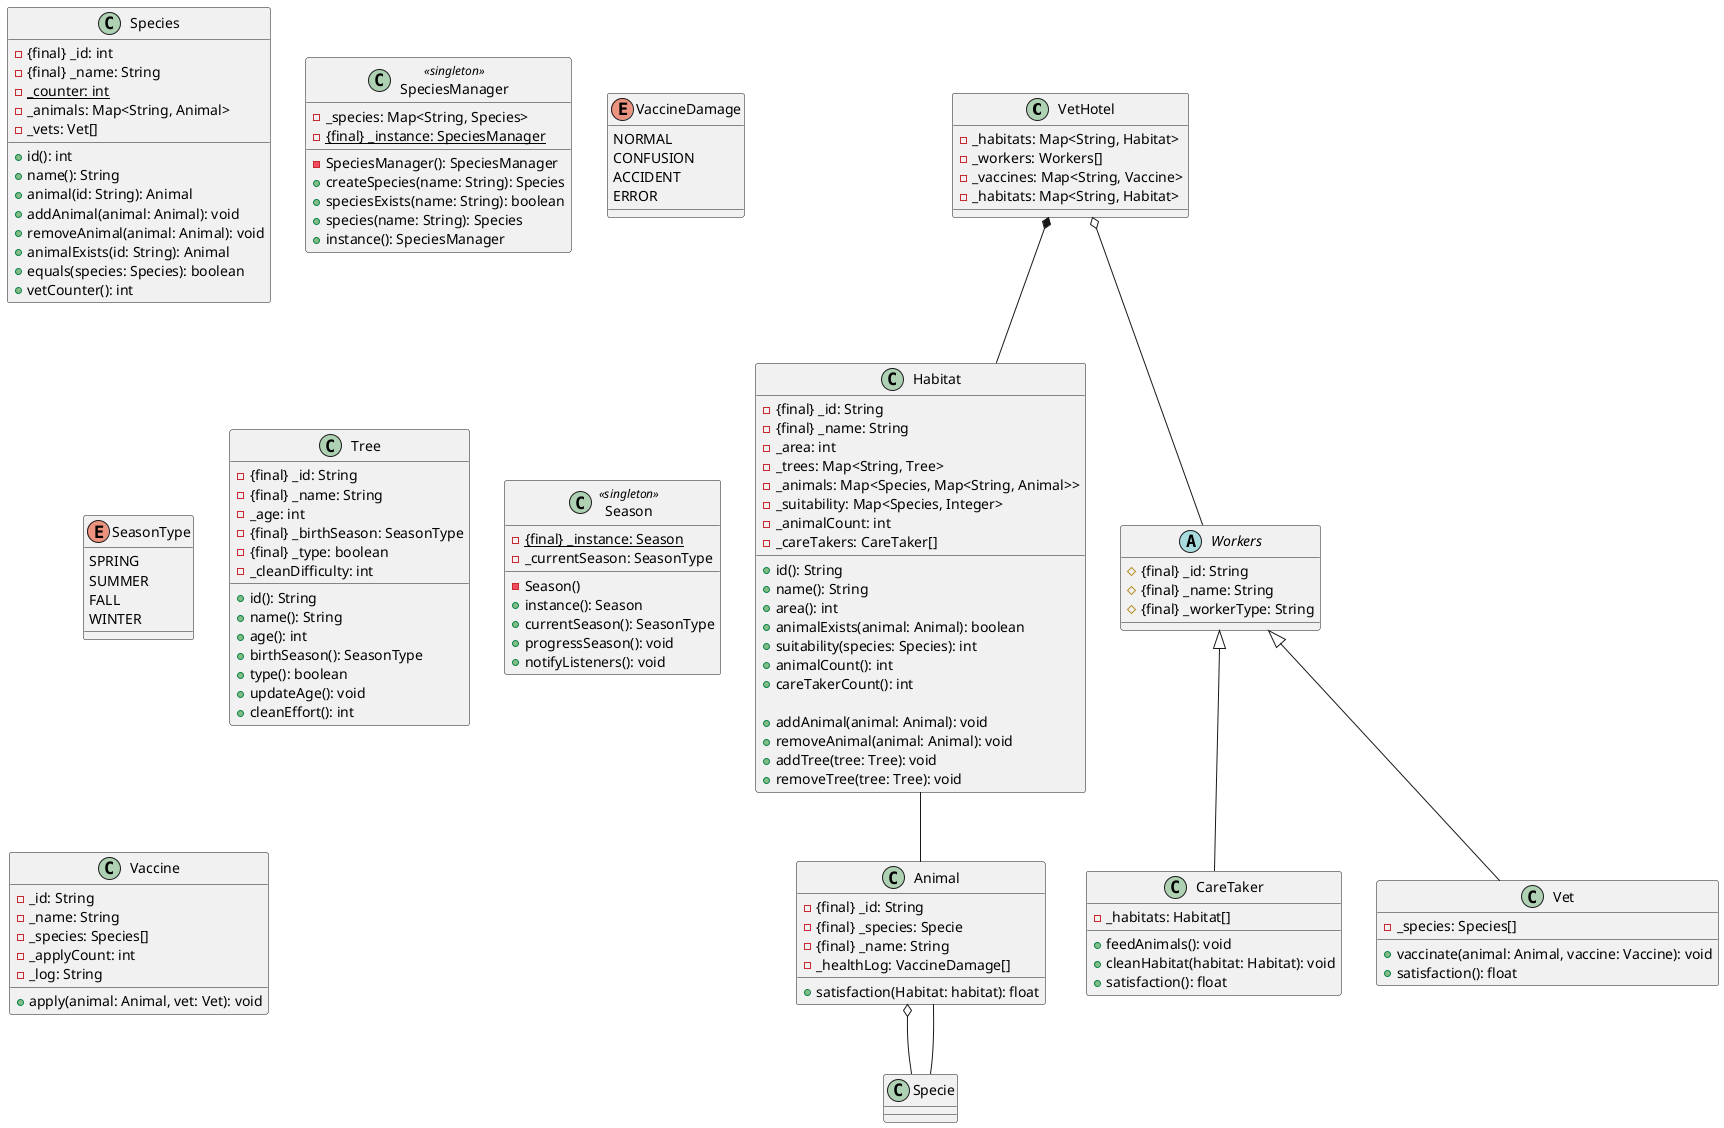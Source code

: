 @startuml VetHotel

' + -> public
' - -> private
' # -> protected
' ~ -> package
' {static} -> shared added as a prefix
' {final} -> constant added as prefix
' *-- -> composition full tilted square
' o-- -> agregation empty tilter square
' -- -> association line
' ..> -> dependency dotted line

class VetHotel{
    - _habitats: Map<String, Habitat>
    - _workers: Workers[]
    - _vaccines: Map<String, Vaccine>
    - _habitats: Map<String, Habitat>
}

class Habitat{
    - {final} _id: String
    - {final} _name: String
    - _area: int
    - _trees: Map<String, Tree>
    - _animals: Map<Species, Map<String, Animal>>
    - _suitability: Map<Species, Integer>
    - _animalCount: int
    - _careTakers: CareTaker[]

    + id(): String
    + name(): String
    + area(): int
    + animalExists(animal: Animal): boolean
    + suitability(species: Species): int
    + animalCount(): int
    + careTakerCount(): int
    
    + addAnimal(animal: Animal): void
    + removeAnimal(animal: Animal): void
    + addTree(tree: Tree): void
    + removeTree(tree: Tree): void

}

class Species{
    - {final} _id: int
    - {final} _name: String
    - {static} _counter: int
    - _animals: Map<String, Animal>
    - _vets: Vet[]
    + id(): int
    + name(): String
    + animal(id: String): Animal
    + addAnimal(animal: Animal): void
    + removeAnimal(animal: Animal): void
    + animalExists(id: String): Animal
    + equals(species: Species): boolean
    + vetCounter(): int
}

class SpeciesManager <<singleton>>{
    - _species: Map<String, Species>
    - {static} {final} _instance: SpeciesManager
    - SpeciesManager(): SpeciesManager
    + createSpecies(name: String): Species
    + speciesExists(name: String): boolean
    + species(name: String): Species
    + instance(): SpeciesManager
}

enum VaccineDamage {
    NORMAL
    CONFUSION
    ACCIDENT
    ERROR
}

class Animal{
    - {final} _id: String
    - {final} _species: Specie
    - {final} _name: String
    - _healthLog: VaccineDamage[]
    + satisfaction(Habitat: habitat): float

}

enum SeasonType {
    SPRING
    SUMMER
    FALL
    WINTER
}

Class Tree{
    - {final} _id: String
    - {final} _name: String
    - _age: int
    - {final} _birthSeason: SeasonType
    - {final} _type: boolean
    - _cleanDifficulty: int
    + id(): String
    + name(): String
    + age(): int
    + birthSeason(): SeasonType
    + type(): boolean
    + updateAge(): void
    + cleanEffort(): int
}

Class Season <<singleton>>{
    - {static} {final} _instance: Season
    - _currentSeason: SeasonType
    - Season()
    + instance(): Season
    + currentSeason(): SeasonType
    + progressSeason(): void
    + notifyListeners(): void
}

abstract class Workers{
    # {final} _id: String
    # {final} _name: String
    # {final} _workerType: String

}

class CareTaker extends Workers{
    - _habitats: Habitat[]
    + feedAnimals(): void
    + cleanHabitat(habitat: Habitat): void
    + satisfaction(): float
}

class Vet extends Workers{
    - _species: Species[]
    + vaccinate(animal: Animal, vaccine: Vaccine): void
    + satisfaction(): float
}

Class Vaccine {
    - _id: String
    - _name: String
    - _species: Species[]
    - _applyCount: int
    - _log: String
    + apply(animal: Animal, vet: Vet): void
}

VetHotel *-- Habitat
VetHotel o-- Workers
Habitat -- Animal
Specie -- Animal
Animal o-- Specie